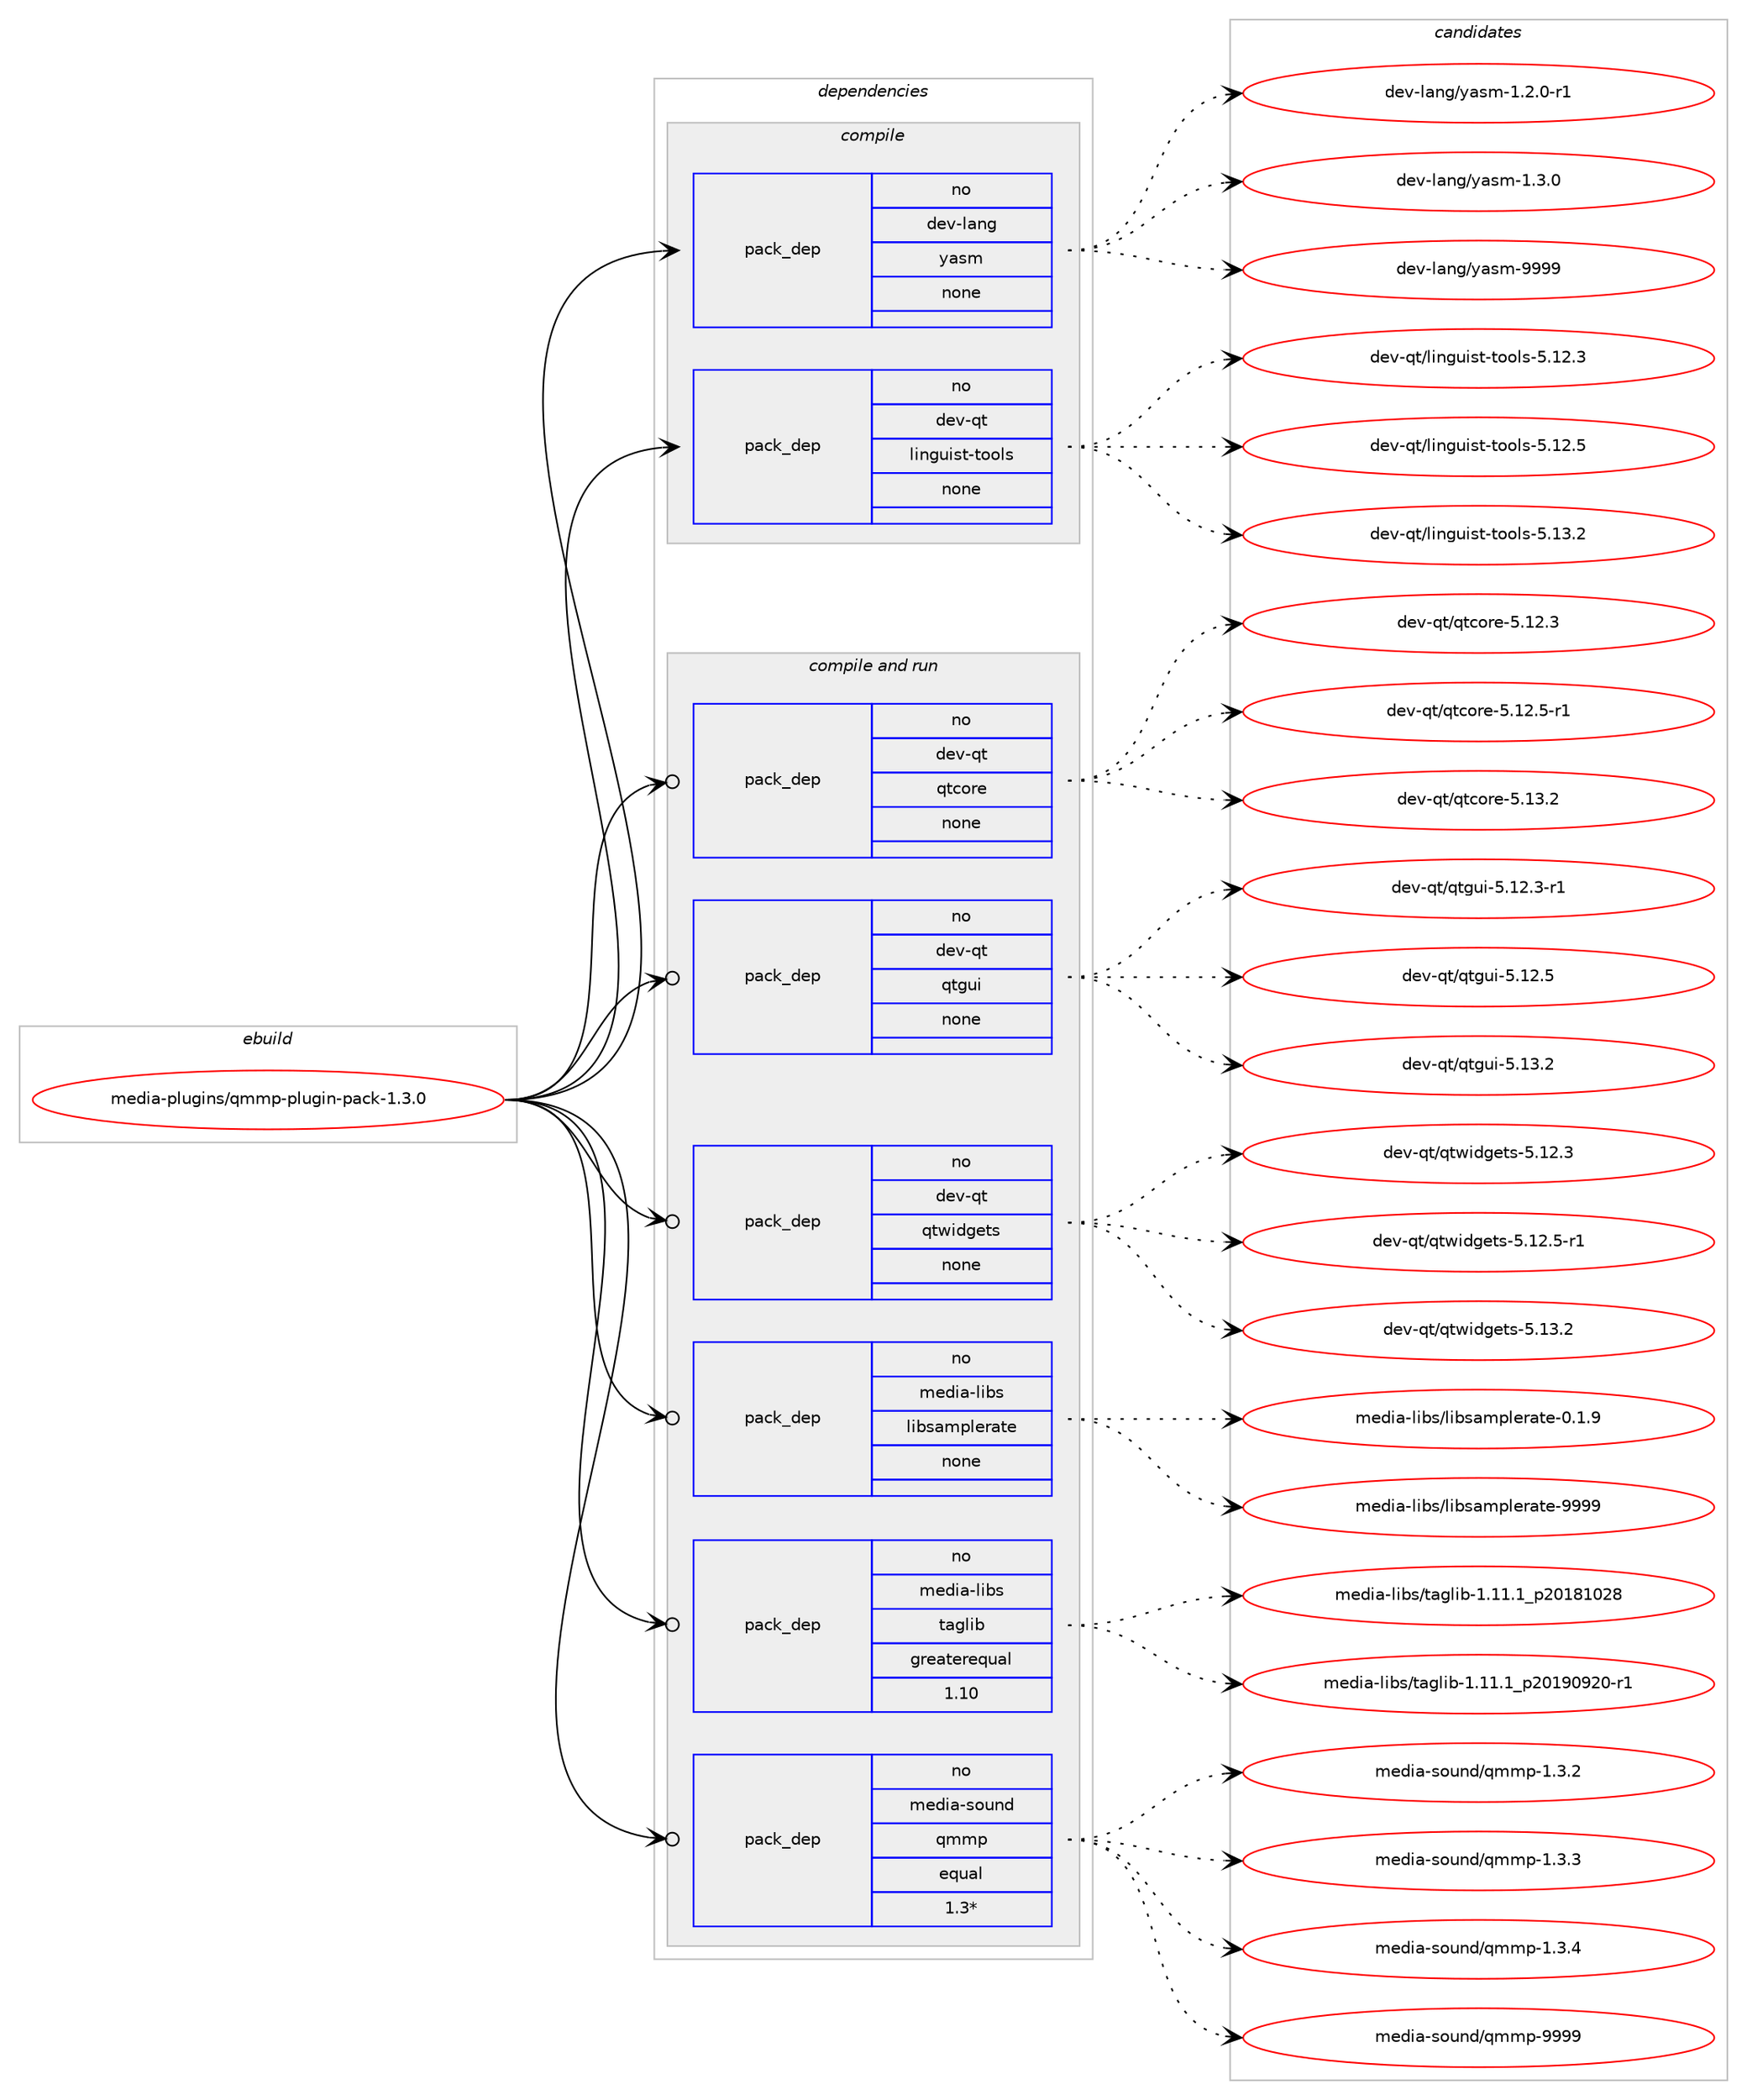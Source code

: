 digraph prolog {

# *************
# Graph options
# *************

newrank=true;
concentrate=true;
compound=true;
graph [rankdir=LR,fontname=Helvetica,fontsize=10,ranksep=1.5];#, ranksep=2.5, nodesep=0.2];
edge  [arrowhead=vee];
node  [fontname=Helvetica,fontsize=10];

# **********
# The ebuild
# **********

subgraph cluster_leftcol {
color=gray;
rank=same;
label=<<i>ebuild</i>>;
id [label="media-plugins/qmmp-plugin-pack-1.3.0", color=red, width=4, href="../media-plugins/qmmp-plugin-pack-1.3.0.svg"];
}

# ****************
# The dependencies
# ****************

subgraph cluster_midcol {
color=gray;
label=<<i>dependencies</i>>;
subgraph cluster_compile {
fillcolor="#eeeeee";
style=filled;
label=<<i>compile</i>>;
subgraph pack587894 {
dependency794978 [label=<<TABLE BORDER="0" CELLBORDER="1" CELLSPACING="0" CELLPADDING="4" WIDTH="220"><TR><TD ROWSPAN="6" CELLPADDING="30">pack_dep</TD></TR><TR><TD WIDTH="110">no</TD></TR><TR><TD>dev-lang</TD></TR><TR><TD>yasm</TD></TR><TR><TD>none</TD></TR><TR><TD></TD></TR></TABLE>>, shape=none, color=blue];
}
id:e -> dependency794978:w [weight=20,style="solid",arrowhead="vee"];
subgraph pack587895 {
dependency794979 [label=<<TABLE BORDER="0" CELLBORDER="1" CELLSPACING="0" CELLPADDING="4" WIDTH="220"><TR><TD ROWSPAN="6" CELLPADDING="30">pack_dep</TD></TR><TR><TD WIDTH="110">no</TD></TR><TR><TD>dev-qt</TD></TR><TR><TD>linguist-tools</TD></TR><TR><TD>none</TD></TR><TR><TD></TD></TR></TABLE>>, shape=none, color=blue];
}
id:e -> dependency794979:w [weight=20,style="solid",arrowhead="vee"];
}
subgraph cluster_compileandrun {
fillcolor="#eeeeee";
style=filled;
label=<<i>compile and run</i>>;
subgraph pack587896 {
dependency794980 [label=<<TABLE BORDER="0" CELLBORDER="1" CELLSPACING="0" CELLPADDING="4" WIDTH="220"><TR><TD ROWSPAN="6" CELLPADDING="30">pack_dep</TD></TR><TR><TD WIDTH="110">no</TD></TR><TR><TD>dev-qt</TD></TR><TR><TD>qtcore</TD></TR><TR><TD>none</TD></TR><TR><TD></TD></TR></TABLE>>, shape=none, color=blue];
}
id:e -> dependency794980:w [weight=20,style="solid",arrowhead="odotvee"];
subgraph pack587897 {
dependency794981 [label=<<TABLE BORDER="0" CELLBORDER="1" CELLSPACING="0" CELLPADDING="4" WIDTH="220"><TR><TD ROWSPAN="6" CELLPADDING="30">pack_dep</TD></TR><TR><TD WIDTH="110">no</TD></TR><TR><TD>dev-qt</TD></TR><TR><TD>qtgui</TD></TR><TR><TD>none</TD></TR><TR><TD></TD></TR></TABLE>>, shape=none, color=blue];
}
id:e -> dependency794981:w [weight=20,style="solid",arrowhead="odotvee"];
subgraph pack587898 {
dependency794982 [label=<<TABLE BORDER="0" CELLBORDER="1" CELLSPACING="0" CELLPADDING="4" WIDTH="220"><TR><TD ROWSPAN="6" CELLPADDING="30">pack_dep</TD></TR><TR><TD WIDTH="110">no</TD></TR><TR><TD>dev-qt</TD></TR><TR><TD>qtwidgets</TD></TR><TR><TD>none</TD></TR><TR><TD></TD></TR></TABLE>>, shape=none, color=blue];
}
id:e -> dependency794982:w [weight=20,style="solid",arrowhead="odotvee"];
subgraph pack587899 {
dependency794983 [label=<<TABLE BORDER="0" CELLBORDER="1" CELLSPACING="0" CELLPADDING="4" WIDTH="220"><TR><TD ROWSPAN="6" CELLPADDING="30">pack_dep</TD></TR><TR><TD WIDTH="110">no</TD></TR><TR><TD>media-libs</TD></TR><TR><TD>libsamplerate</TD></TR><TR><TD>none</TD></TR><TR><TD></TD></TR></TABLE>>, shape=none, color=blue];
}
id:e -> dependency794983:w [weight=20,style="solid",arrowhead="odotvee"];
subgraph pack587900 {
dependency794984 [label=<<TABLE BORDER="0" CELLBORDER="1" CELLSPACING="0" CELLPADDING="4" WIDTH="220"><TR><TD ROWSPAN="6" CELLPADDING="30">pack_dep</TD></TR><TR><TD WIDTH="110">no</TD></TR><TR><TD>media-libs</TD></TR><TR><TD>taglib</TD></TR><TR><TD>greaterequal</TD></TR><TR><TD>1.10</TD></TR></TABLE>>, shape=none, color=blue];
}
id:e -> dependency794984:w [weight=20,style="solid",arrowhead="odotvee"];
subgraph pack587901 {
dependency794985 [label=<<TABLE BORDER="0" CELLBORDER="1" CELLSPACING="0" CELLPADDING="4" WIDTH="220"><TR><TD ROWSPAN="6" CELLPADDING="30">pack_dep</TD></TR><TR><TD WIDTH="110">no</TD></TR><TR><TD>media-sound</TD></TR><TR><TD>qmmp</TD></TR><TR><TD>equal</TD></TR><TR><TD>1.3*</TD></TR></TABLE>>, shape=none, color=blue];
}
id:e -> dependency794985:w [weight=20,style="solid",arrowhead="odotvee"];
}
subgraph cluster_run {
fillcolor="#eeeeee";
style=filled;
label=<<i>run</i>>;
}
}

# **************
# The candidates
# **************

subgraph cluster_choices {
rank=same;
color=gray;
label=<<i>candidates</i>>;

subgraph choice587894 {
color=black;
nodesep=1;
choice100101118451089711010347121971151094549465046484511449 [label="dev-lang/yasm-1.2.0-r1", color=red, width=4,href="../dev-lang/yasm-1.2.0-r1.svg"];
choice10010111845108971101034712197115109454946514648 [label="dev-lang/yasm-1.3.0", color=red, width=4,href="../dev-lang/yasm-1.3.0.svg"];
choice100101118451089711010347121971151094557575757 [label="dev-lang/yasm-9999", color=red, width=4,href="../dev-lang/yasm-9999.svg"];
dependency794978:e -> choice100101118451089711010347121971151094549465046484511449:w [style=dotted,weight="100"];
dependency794978:e -> choice10010111845108971101034712197115109454946514648:w [style=dotted,weight="100"];
dependency794978:e -> choice100101118451089711010347121971151094557575757:w [style=dotted,weight="100"];
}
subgraph choice587895 {
color=black;
nodesep=1;
choice10010111845113116471081051101031171051151164511611111110811545534649504651 [label="dev-qt/linguist-tools-5.12.3", color=red, width=4,href="../dev-qt/linguist-tools-5.12.3.svg"];
choice10010111845113116471081051101031171051151164511611111110811545534649504653 [label="dev-qt/linguist-tools-5.12.5", color=red, width=4,href="../dev-qt/linguist-tools-5.12.5.svg"];
choice10010111845113116471081051101031171051151164511611111110811545534649514650 [label="dev-qt/linguist-tools-5.13.2", color=red, width=4,href="../dev-qt/linguist-tools-5.13.2.svg"];
dependency794979:e -> choice10010111845113116471081051101031171051151164511611111110811545534649504651:w [style=dotted,weight="100"];
dependency794979:e -> choice10010111845113116471081051101031171051151164511611111110811545534649504653:w [style=dotted,weight="100"];
dependency794979:e -> choice10010111845113116471081051101031171051151164511611111110811545534649514650:w [style=dotted,weight="100"];
}
subgraph choice587896 {
color=black;
nodesep=1;
choice10010111845113116471131169911111410145534649504651 [label="dev-qt/qtcore-5.12.3", color=red, width=4,href="../dev-qt/qtcore-5.12.3.svg"];
choice100101118451131164711311699111114101455346495046534511449 [label="dev-qt/qtcore-5.12.5-r1", color=red, width=4,href="../dev-qt/qtcore-5.12.5-r1.svg"];
choice10010111845113116471131169911111410145534649514650 [label="dev-qt/qtcore-5.13.2", color=red, width=4,href="../dev-qt/qtcore-5.13.2.svg"];
dependency794980:e -> choice10010111845113116471131169911111410145534649504651:w [style=dotted,weight="100"];
dependency794980:e -> choice100101118451131164711311699111114101455346495046534511449:w [style=dotted,weight="100"];
dependency794980:e -> choice10010111845113116471131169911111410145534649514650:w [style=dotted,weight="100"];
}
subgraph choice587897 {
color=black;
nodesep=1;
choice1001011184511311647113116103117105455346495046514511449 [label="dev-qt/qtgui-5.12.3-r1", color=red, width=4,href="../dev-qt/qtgui-5.12.3-r1.svg"];
choice100101118451131164711311610311710545534649504653 [label="dev-qt/qtgui-5.12.5", color=red, width=4,href="../dev-qt/qtgui-5.12.5.svg"];
choice100101118451131164711311610311710545534649514650 [label="dev-qt/qtgui-5.13.2", color=red, width=4,href="../dev-qt/qtgui-5.13.2.svg"];
dependency794981:e -> choice1001011184511311647113116103117105455346495046514511449:w [style=dotted,weight="100"];
dependency794981:e -> choice100101118451131164711311610311710545534649504653:w [style=dotted,weight="100"];
dependency794981:e -> choice100101118451131164711311610311710545534649514650:w [style=dotted,weight="100"];
}
subgraph choice587898 {
color=black;
nodesep=1;
choice100101118451131164711311611910510010310111611545534649504651 [label="dev-qt/qtwidgets-5.12.3", color=red, width=4,href="../dev-qt/qtwidgets-5.12.3.svg"];
choice1001011184511311647113116119105100103101116115455346495046534511449 [label="dev-qt/qtwidgets-5.12.5-r1", color=red, width=4,href="../dev-qt/qtwidgets-5.12.5-r1.svg"];
choice100101118451131164711311611910510010310111611545534649514650 [label="dev-qt/qtwidgets-5.13.2", color=red, width=4,href="../dev-qt/qtwidgets-5.13.2.svg"];
dependency794982:e -> choice100101118451131164711311611910510010310111611545534649504651:w [style=dotted,weight="100"];
dependency794982:e -> choice1001011184511311647113116119105100103101116115455346495046534511449:w [style=dotted,weight="100"];
dependency794982:e -> choice100101118451131164711311611910510010310111611545534649514650:w [style=dotted,weight="100"];
}
subgraph choice587899 {
color=black;
nodesep=1;
choice10910110010597451081059811547108105981159710911210810111497116101454846494657 [label="media-libs/libsamplerate-0.1.9", color=red, width=4,href="../media-libs/libsamplerate-0.1.9.svg"];
choice109101100105974510810598115471081059811597109112108101114971161014557575757 [label="media-libs/libsamplerate-9999", color=red, width=4,href="../media-libs/libsamplerate-9999.svg"];
dependency794983:e -> choice10910110010597451081059811547108105981159710911210810111497116101454846494657:w [style=dotted,weight="100"];
dependency794983:e -> choice109101100105974510810598115471081059811597109112108101114971161014557575757:w [style=dotted,weight="100"];
}
subgraph choice587900 {
color=black;
nodesep=1;
choice10910110010597451081059811547116971031081059845494649494649951125048495649485056 [label="media-libs/taglib-1.11.1_p20181028", color=red, width=4,href="../media-libs/taglib-1.11.1_p20181028.svg"];
choice109101100105974510810598115471169710310810598454946494946499511250484957485750484511449 [label="media-libs/taglib-1.11.1_p20190920-r1", color=red, width=4,href="../media-libs/taglib-1.11.1_p20190920-r1.svg"];
dependency794984:e -> choice10910110010597451081059811547116971031081059845494649494649951125048495649485056:w [style=dotted,weight="100"];
dependency794984:e -> choice109101100105974510810598115471169710310810598454946494946499511250484957485750484511449:w [style=dotted,weight="100"];
}
subgraph choice587901 {
color=black;
nodesep=1;
choice109101100105974511511111711010047113109109112454946514650 [label="media-sound/qmmp-1.3.2", color=red, width=4,href="../media-sound/qmmp-1.3.2.svg"];
choice109101100105974511511111711010047113109109112454946514651 [label="media-sound/qmmp-1.3.3", color=red, width=4,href="../media-sound/qmmp-1.3.3.svg"];
choice109101100105974511511111711010047113109109112454946514652 [label="media-sound/qmmp-1.3.4", color=red, width=4,href="../media-sound/qmmp-1.3.4.svg"];
choice1091011001059745115111117110100471131091091124557575757 [label="media-sound/qmmp-9999", color=red, width=4,href="../media-sound/qmmp-9999.svg"];
dependency794985:e -> choice109101100105974511511111711010047113109109112454946514650:w [style=dotted,weight="100"];
dependency794985:e -> choice109101100105974511511111711010047113109109112454946514651:w [style=dotted,weight="100"];
dependency794985:e -> choice109101100105974511511111711010047113109109112454946514652:w [style=dotted,weight="100"];
dependency794985:e -> choice1091011001059745115111117110100471131091091124557575757:w [style=dotted,weight="100"];
}
}

}
